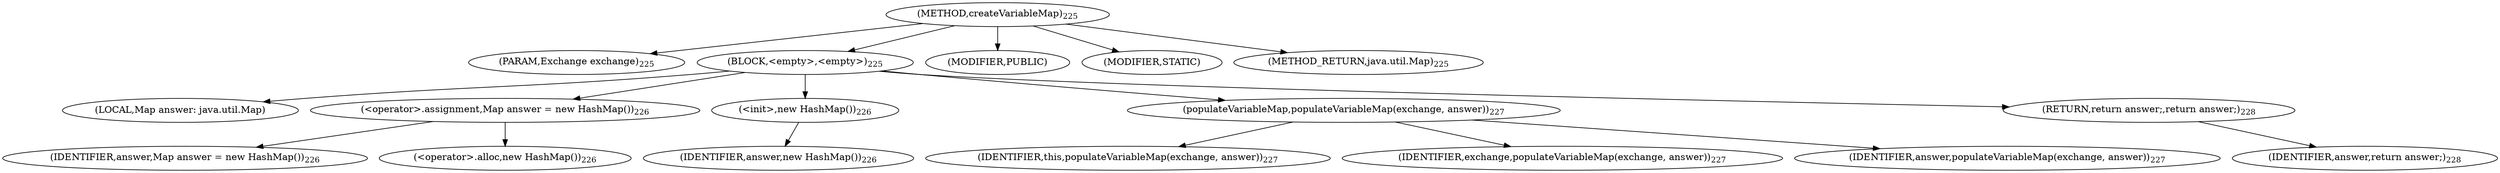 digraph "createVariableMap" {  
"391" [label = <(METHOD,createVariableMap)<SUB>225</SUB>> ]
"392" [label = <(PARAM,Exchange exchange)<SUB>225</SUB>> ]
"393" [label = <(BLOCK,&lt;empty&gt;,&lt;empty&gt;)<SUB>225</SUB>> ]
"4" [label = <(LOCAL,Map answer: java.util.Map)> ]
"394" [label = <(&lt;operator&gt;.assignment,Map answer = new HashMap())<SUB>226</SUB>> ]
"395" [label = <(IDENTIFIER,answer,Map answer = new HashMap())<SUB>226</SUB>> ]
"396" [label = <(&lt;operator&gt;.alloc,new HashMap())<SUB>226</SUB>> ]
"397" [label = <(&lt;init&gt;,new HashMap())<SUB>226</SUB>> ]
"3" [label = <(IDENTIFIER,answer,new HashMap())<SUB>226</SUB>> ]
"398" [label = <(populateVariableMap,populateVariableMap(exchange, answer))<SUB>227</SUB>> ]
"399" [label = <(IDENTIFIER,this,populateVariableMap(exchange, answer))<SUB>227</SUB>> ]
"400" [label = <(IDENTIFIER,exchange,populateVariableMap(exchange, answer))<SUB>227</SUB>> ]
"401" [label = <(IDENTIFIER,answer,populateVariableMap(exchange, answer))<SUB>227</SUB>> ]
"402" [label = <(RETURN,return answer;,return answer;)<SUB>228</SUB>> ]
"403" [label = <(IDENTIFIER,answer,return answer;)<SUB>228</SUB>> ]
"404" [label = <(MODIFIER,PUBLIC)> ]
"405" [label = <(MODIFIER,STATIC)> ]
"406" [label = <(METHOD_RETURN,java.util.Map)<SUB>225</SUB>> ]
  "391" -> "392" 
  "391" -> "393" 
  "391" -> "404" 
  "391" -> "405" 
  "391" -> "406" 
  "393" -> "4" 
  "393" -> "394" 
  "393" -> "397" 
  "393" -> "398" 
  "393" -> "402" 
  "394" -> "395" 
  "394" -> "396" 
  "397" -> "3" 
  "398" -> "399" 
  "398" -> "400" 
  "398" -> "401" 
  "402" -> "403" 
}
